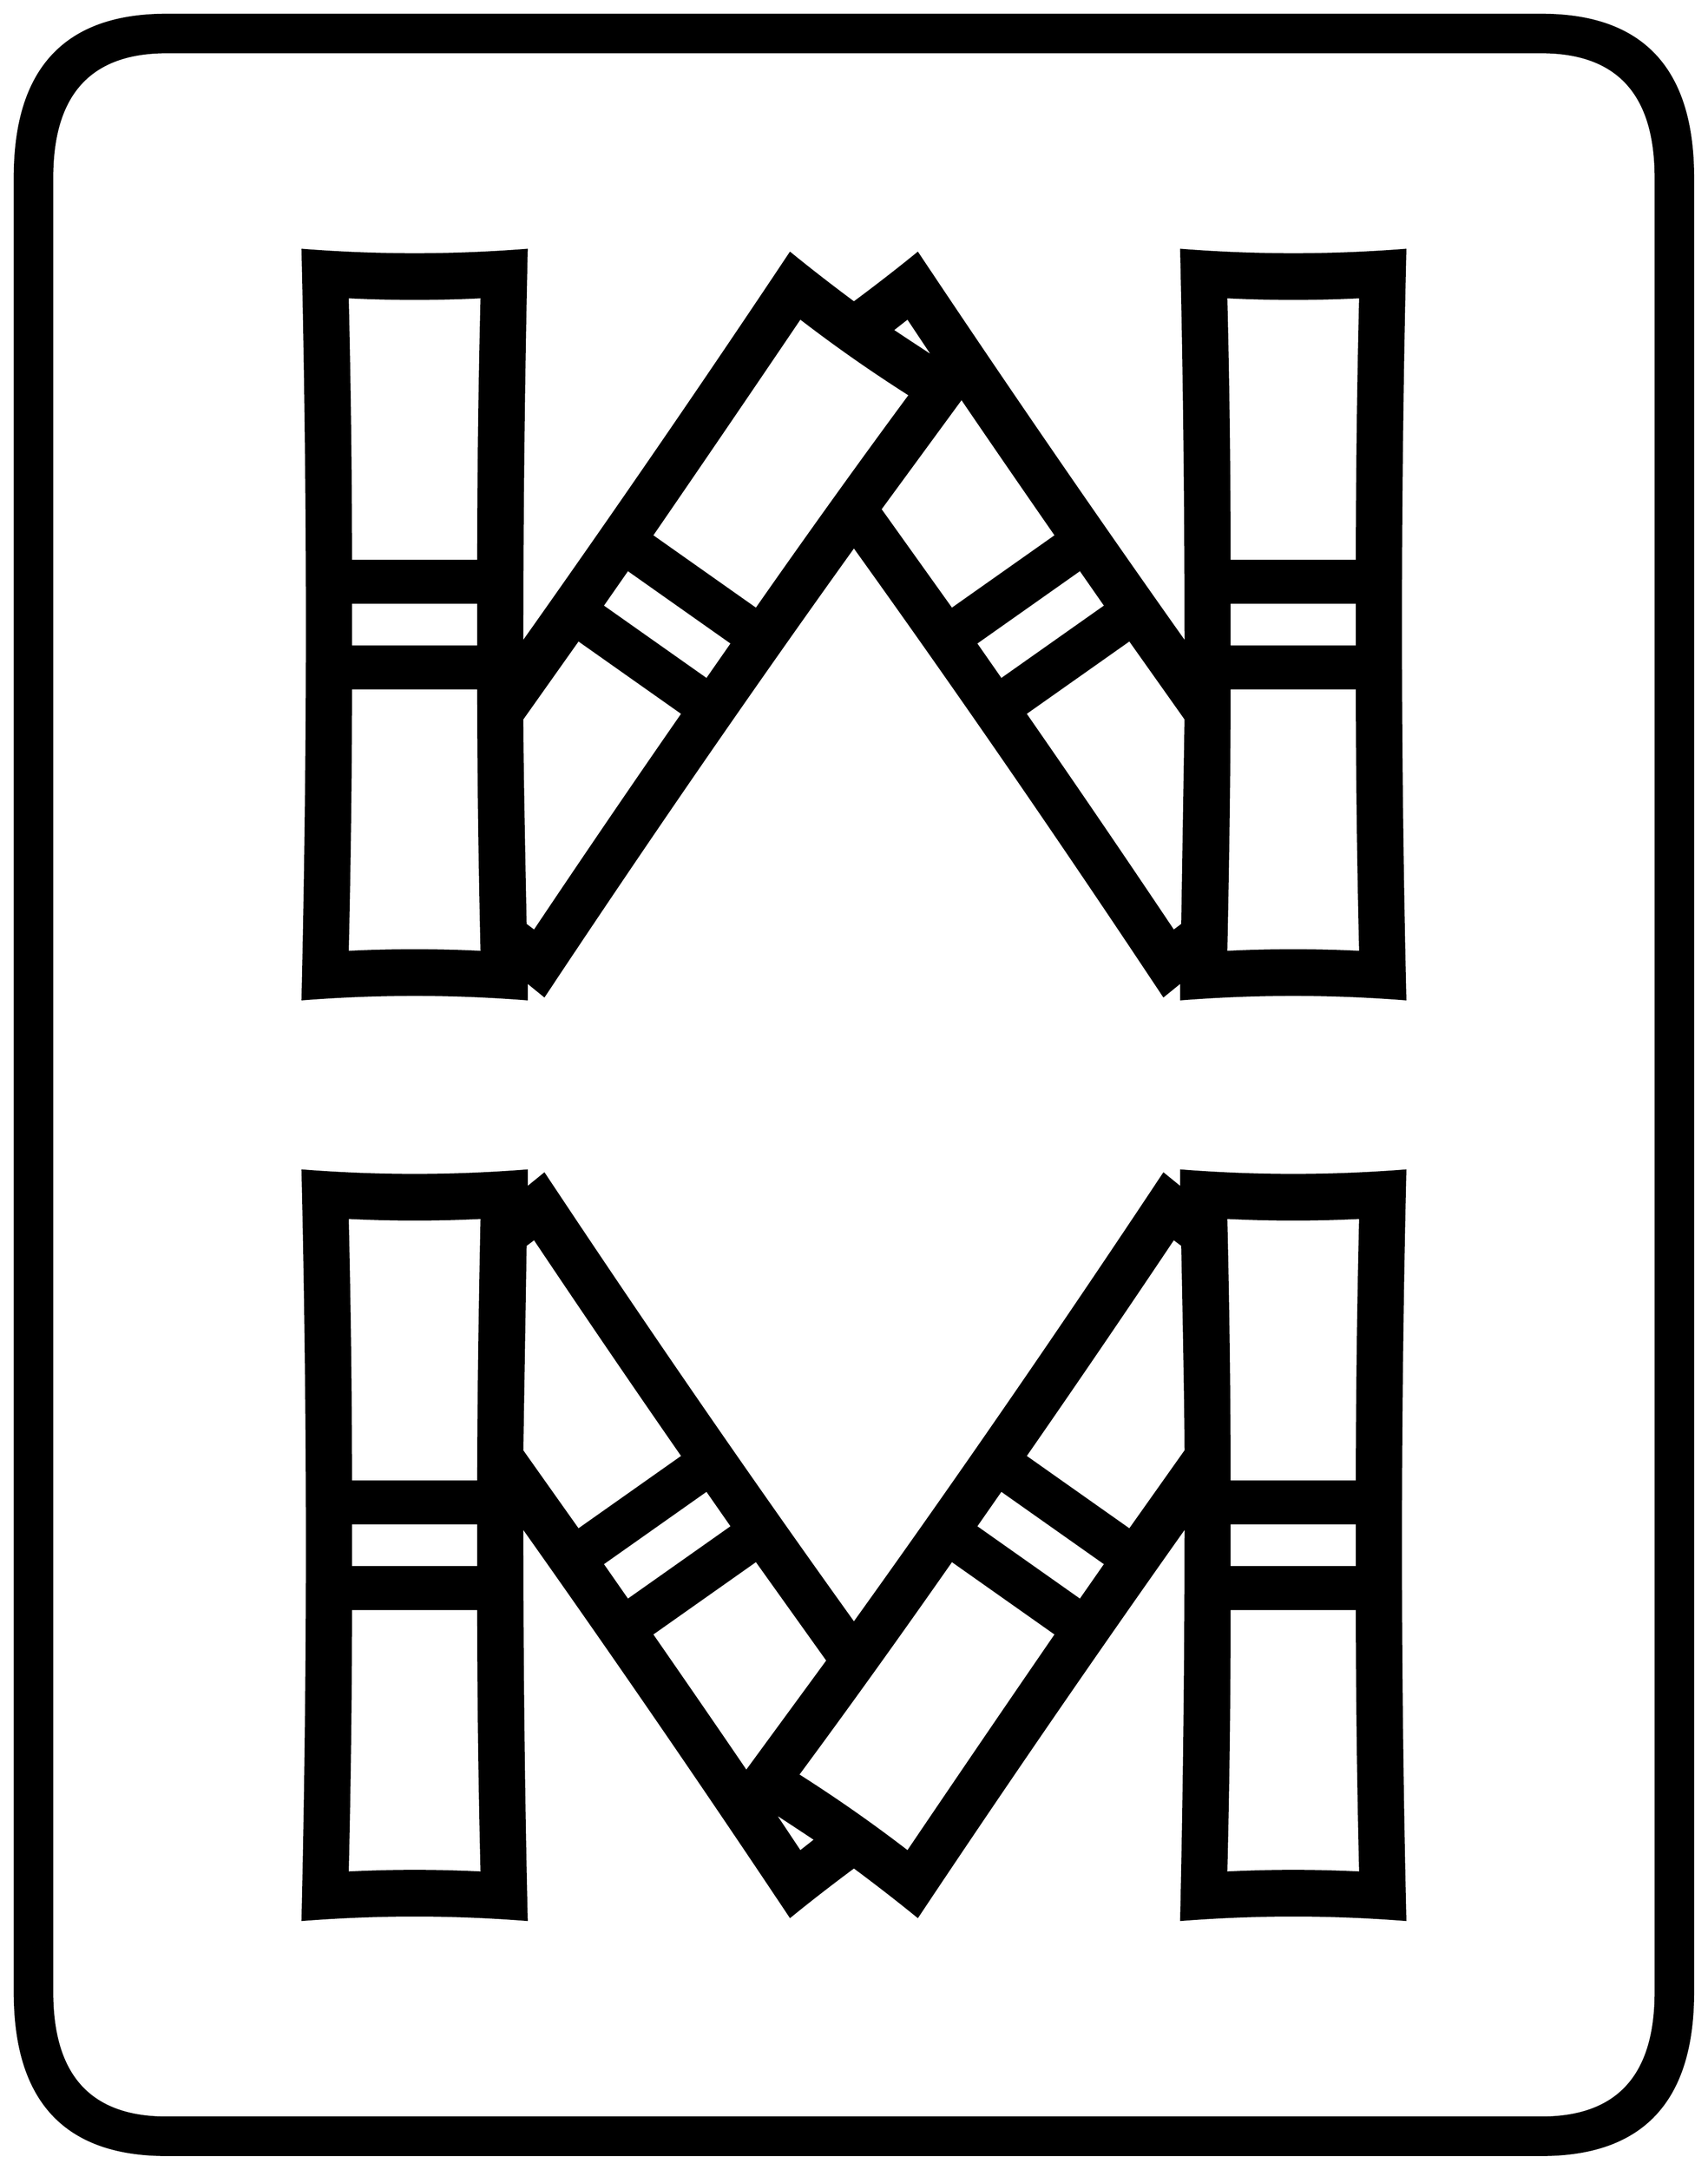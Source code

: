 


\begin{tikzpicture}[y=0.80pt, x=0.80pt, yscale=-1.0, xscale=1.0, inner sep=0pt, outer sep=0pt]
\begin{scope}[shift={(100.0,1706.0)},nonzero rule]
  \path[draw=.,fill=.,line width=1.600pt] (1578.0,244.0) .. controls
    (1578.0,342.667) and (1532.0,392.0) .. (1440.0,392.0) --
    (188.0,392.0) .. controls (96.0,392.0) and (50.0,342.667) ..
    (50.0,244.0) -- (50.0,-1408.0) .. controls (50.0,-1506.667)
    and (96.0,-1556.0) .. (188.0,-1556.0) -- (1440.0,-1556.0) ..
    controls (1532.0,-1556.0) and (1578.0,-1506.667) ..
    (1578.0,-1408.0) -- (1578.0,244.0) -- cycle(1544.0,244.0) --
    (1544.0,-1408.0) .. controls (1544.0,-1484.0) and
    (1509.333,-1522.0) .. (1440.0,-1522.0) -- (188.0,-1522.0) ..
    controls (118.667,-1522.0) and (84.0,-1484.0) ..
    (84.0,-1408.0) -- (84.0,244.0) .. controls (84.0,320.0) and
    (118.667,358.0) .. (188.0,358.0) -- (1440.0,358.0) .. controls
    (1509.333,358.0) and (1544.0,320.0) .. (1544.0,244.0) --
    cycle(1316.0,-660.0) .. controls (1248.0,-665.333) and
    (1180.0,-665.333) .. (1112.0,-660.0) -- (1112.0,-676.0) --
    (1096.0,-663.0) .. controls (1001.333,-805.667) and
    (907.333,-942.0) .. (814.0,-1072.0) .. controls (720.667,-942.0)
    and (626.667,-805.667) .. (532.0,-663.0) -- (516.0,-676.0) --
    (516.0,-660.0) .. controls (448.0,-665.333) and (380.0,-665.333)
    .. (312.0,-660.0) .. controls (317.333,-887.333) and
    (317.333,-1114.667) .. (312.0,-1342.0) .. controls
    (346.0,-1339.333) and (380.0,-1338.0) .. (414.0,-1338.0) ..
    controls (448.0,-1338.0) and (482.0,-1339.333) ..
    (516.0,-1342.0) .. controls (513.333,-1224.0) and
    (512.0,-1104.667) .. (512.0,-984.0) .. controls
    (594.667,-1100.667) and (676.0,-1219.0) .. (756.0,-1339.0) ..
    controls (774.0,-1324.333) and (793.333,-1309.333) ..
    (814.0,-1294.0) .. controls (834.667,-1309.333) and
    (854.0,-1324.333) .. (872.0,-1339.0) .. controls
    (952.0,-1219.0) and (1033.333,-1100.667) .. (1116.0,-984.0) ..
    controls (1116.0,-1108.667) and (1114.667,-1228.0) ..
    (1112.0,-1342.0) .. controls (1146.0,-1339.333) and
    (1180.0,-1338.0) .. (1214.0,-1338.0) .. controls
    (1248.0,-1338.0) and (1282.0,-1339.333) .. (1316.0,-1342.0) ..
    controls (1310.667,-1114.667) and (1310.667,-887.333) ..
    (1316.0,-660.0) -- cycle(1316.0,178.0) .. controls
    (1282.0,175.333) and (1248.0,174.0) .. (1214.0,174.0) ..
    controls (1180.0,174.0) and (1146.0,175.333) .. (1112.0,178.0)
    .. controls (1114.667,60.0) and (1116.0,-59.333) ..
    (1116.0,-180.0) .. controls (1033.333,-63.333) and (952.0,55.0)
    .. (872.0,175.0) .. controls (854.0,160.333) and (834.667,145.333)
    .. (814.0,130.0) .. controls (793.333,145.333) and (774.0,160.333)
    .. (756.0,175.0) .. controls (676.0,55.0) and (594.667,-63.333)
    .. (512.0,-180.0) .. controls (512.0,-55.333) and (513.333,64.0)
    .. (516.0,178.0) .. controls (482.0,175.333) and (448.0,174.0)
    .. (414.0,174.0) .. controls (380.0,174.0) and (346.0,175.333)
    .. (312.0,178.0) .. controls (317.333,-49.333) and
    (317.333,-276.667) .. (312.0,-504.0) .. controls (380.0,-498.667)
    and (448.0,-498.667) .. (516.0,-504.0) -- (516.0,-488.0) --
    (532.0,-501.0) .. controls (626.667,-358.333) and (720.667,-222.0)
    .. (814.0,-92.0) .. controls (907.333,-222.0) and
    (1001.333,-358.333) .. (1096.0,-501.0) -- (1112.0,-488.0) --
    (1112.0,-504.0) .. controls (1180.0,-498.667) and
    (1248.0,-498.667) .. (1316.0,-504.0) .. controls
    (1310.667,-276.667) and (1310.667,-49.333) .. (1316.0,178.0) --
    cycle(1275.0,-1299.0) .. controls (1234.333,-1297.0) and
    (1193.667,-1297.0) .. (1153.0,-1299.0) .. controls
    (1155.0,-1216.333) and (1156.0,-1136.333) .. (1156.0,-1059.0) --
    (1272.0,-1059.0) .. controls (1272.0,-1136.333) and
    (1273.0,-1216.333) .. (1275.0,-1299.0) -- cycle(1272.0,-981.0)
    -- (1272.0,-1021.0) -- (1156.0,-1021.0) -- (1156.0,-981.0)
    -- (1272.0,-981.0) -- cycle(887.0,-1244.0) --
    (863.0,-1280.0) -- (849.0,-1269.0) .. controls
    (861.0,-1261.0) and (873.667,-1252.667) .. (887.0,-1244.0) --
    cycle(1275.0,-703.0) .. controls (1273.0,-787.0) and
    (1272.0,-867.0) .. (1272.0,-943.0) -- (1156.0,-943.0) ..
    controls (1156.0,-881.0) and (1155.0,-801.0) ..
    (1153.0,-703.0) .. controls (1193.667,-705.0) and
    (1234.333,-705.0) .. (1275.0,-703.0) -- cycle(998.0,-1082.0)
    .. controls (963.333,-1132.0) and (934.667,-1173.667) ..
    (912.0,-1207.0) -- (838.0,-1106.0) -- (903.0,-1015.0) --
    (998.0,-1082.0) -- cycle(1043.0,-1018.0) -- (1020.0,-1051.0)
    -- (925.0,-984.0) -- (948.0,-951.0) -- (1043.0,-1018.0) --
    cycle(1116.0,-915.0) .. controls (1108.0,-926.333) and
    (1091.0,-950.333) .. (1065.0,-987.0) -- (970.0,-920.0) ..
    controls (1014.0,-856.667) and (1059.0,-790.667) ..
    (1105.0,-722.0) -- (1113.0,-728.0) -- (1116.0,-915.0) --
    cycle(865.0,-1210.0) .. controls (830.333,-1232.0) and
    (797.0,-1255.333) .. (765.0,-1280.0) .. controls
    (719.0,-1212.0) and (674.0,-1146.0) .. (630.0,-1082.0) --
    (725.0,-1015.0) .. controls (773.0,-1083.667) and
    (819.667,-1148.667) .. (865.0,-1210.0) -- cycle(703.0,-984.0) --
    (608.0,-1051.0) -- (585.0,-1018.0) -- (680.0,-951.0) --
    (703.0,-984.0) -- cycle(475.0,-1299.0) .. controls
    (434.333,-1297.0) and (393.667,-1297.0) .. (353.0,-1299.0) ..
    controls (355.0,-1216.333) and (356.0,-1136.333) ..
    (356.0,-1059.0) -- (472.0,-1059.0) .. controls
    (472.0,-1136.333) and (473.0,-1216.333) .. (475.0,-1299.0) --
    cycle(1275.0,-461.0) .. controls (1234.333,-459.0) and
    (1193.667,-459.0) .. (1153.0,-461.0) .. controls
    (1155.0,-373.667) and (1156.0,-293.667) .. (1156.0,-221.0) --
    (1272.0,-221.0) .. controls (1272.0,-297.0) and
    (1273.0,-377.0) .. (1275.0,-461.0) -- cycle(658.0,-920.0) --
    (563.0,-987.0) -- (512.0,-915.0) .. controls (512.0,-889.0)
    and (513.0,-826.667) .. (515.0,-728.0) -- (523.0,-722.0) ..
    controls (569.0,-790.667) and (614.0,-856.667) .. (658.0,-920.0)
    -- cycle(472.0,-981.0) -- (472.0,-1021.0) -- (356.0,-1021.0)
    -- (356.0,-981.0) -- (472.0,-981.0) -- cycle(1272.0,-143.0)
    -- (1272.0,-183.0) -- (1156.0,-183.0) -- (1156.0,-143.0) --
    (1272.0,-143.0) -- cycle(1116.0,-249.0) .. controls
    (1116.0,-275.0) and (1115.0,-337.333) .. (1113.0,-436.0) --
    (1105.0,-442.0) .. controls (1059.0,-373.333) and
    (1014.0,-307.333) .. (970.0,-244.0) -- (1065.0,-177.0) --
    (1116.0,-249.0) -- cycle(475.0,-703.0) .. controls
    (473.0,-790.333) and (472.0,-870.333) .. (472.0,-943.0) --
    (356.0,-943.0) .. controls (356.0,-867.0) and (355.0,-787.0)
    .. (353.0,-703.0) .. controls (393.667,-705.0) and
    (434.333,-705.0) .. (475.0,-703.0) -- cycle(1275.0,135.0) ..
    controls (1273.0,52.333) and (1272.0,-27.667) .. (1272.0,-105.0)
    -- (1156.0,-105.0) .. controls (1156.0,-27.667) and
    (1155.0,52.333) .. (1153.0,135.0) .. controls (1193.667,133.0)
    and (1234.333,133.0) .. (1275.0,135.0) -- cycle(1043.0,-146.0)
    -- (948.0,-213.0) -- (925.0,-180.0) -- (1020.0,-113.0) --
    (1043.0,-146.0) -- cycle(998.0,-82.0) -- (903.0,-149.0) ..
    controls (855.0,-80.333) and (808.333,-15.333) .. (763.0,46.0) ..
    controls (797.667,68.0) and (831.0,91.333) .. (863.0,116.0) ..
    controls (909.0,48.0) and (954.0,-18.0) .. (998.0,-82.0) --
    cycle(658.0,-244.0) .. controls (614.0,-307.333) and
    (569.0,-373.333) .. (523.0,-442.0) -- (515.0,-436.0) --
    (512.0,-249.0) .. controls (520.0,-237.667) and (537.0,-213.667)
    .. (563.0,-177.0) -- (658.0,-244.0) -- cycle(703.0,-180.0)
    -- (680.0,-213.0) -- (585.0,-146.0) -- (608.0,-113.0) --
    (703.0,-180.0) -- cycle(790.0,-58.0) -- (725.0,-149.0) --
    (630.0,-82.0) .. controls (664.667,-32.0) and (693.333,9.667) ..
    (716.0,43.0) -- (790.0,-58.0) -- cycle(475.0,-461.0) ..
    controls (434.333,-459.0) and (393.667,-459.0) .. (353.0,-461.0)
    .. controls (355.0,-377.0) and (356.0,-297.0) ..
    (356.0,-221.0) -- (472.0,-221.0) .. controls (472.0,-283.0)
    and (473.0,-363.0) .. (475.0,-461.0) -- cycle(779.0,105.0)
    .. controls (767.0,97.0) and (754.333,88.667) .. (741.0,80.0) --
    (765.0,116.0) -- (779.0,105.0) -- cycle(472.0,-143.0) --
    (472.0,-183.0) -- (356.0,-183.0) -- (356.0,-143.0) --
    (472.0,-143.0) -- cycle(475.0,135.0) .. controls
    (473.0,52.333) and (472.0,-27.667) .. (472.0,-105.0) --
    (356.0,-105.0) .. controls (356.0,-27.667) and (355.0,52.333) ..
    (353.0,135.0) .. controls (393.667,133.0) and (434.333,133.0) ..
    (475.0,135.0) -- cycle;
\end{scope}

\end{tikzpicture}

